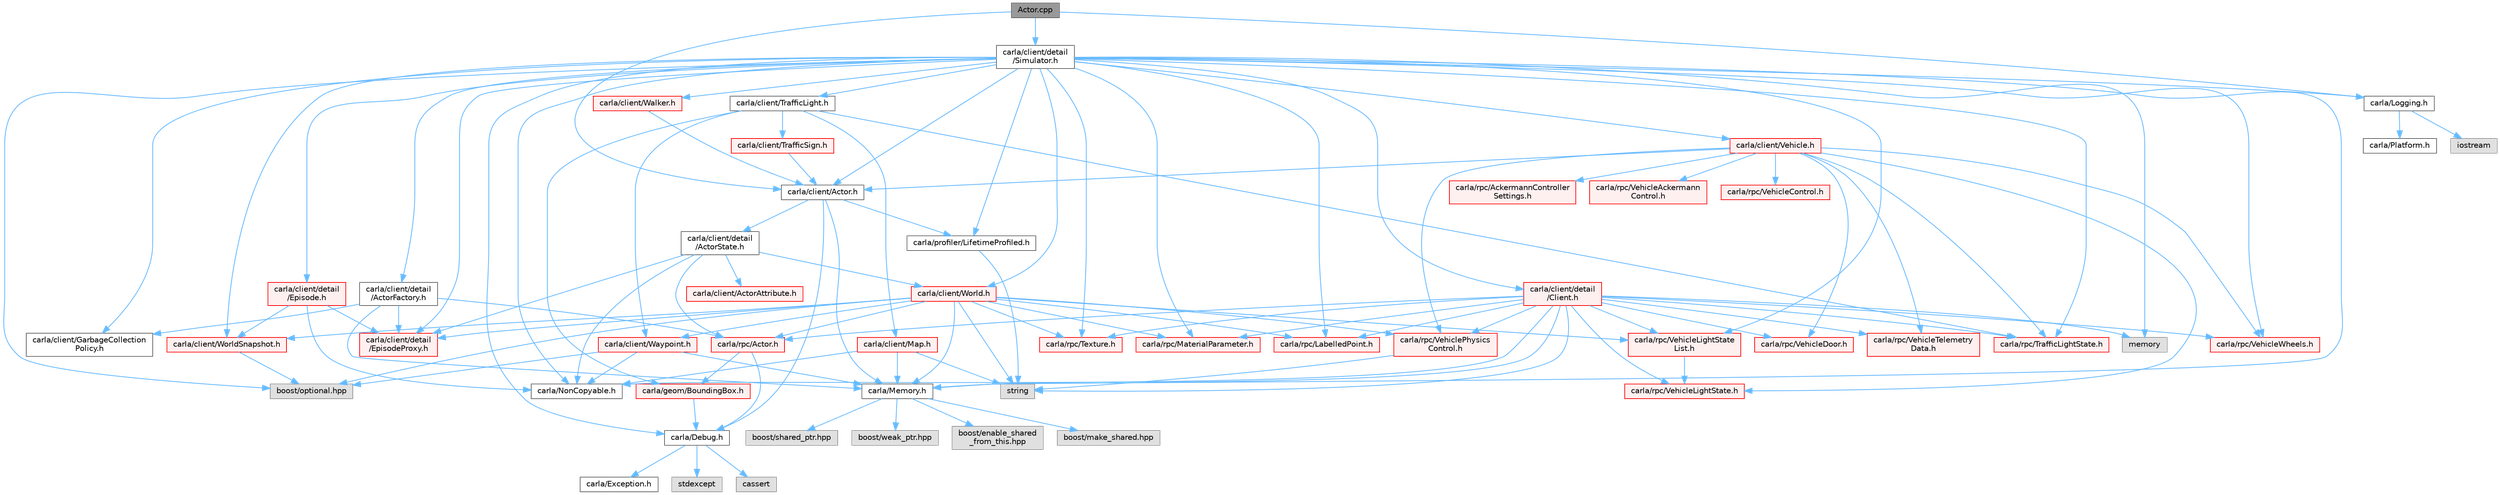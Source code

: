 digraph "Actor.cpp"
{
 // INTERACTIVE_SVG=YES
 // LATEX_PDF_SIZE
  bgcolor="transparent";
  edge [fontname=Helvetica,fontsize=10,labelfontname=Helvetica,labelfontsize=10];
  node [fontname=Helvetica,fontsize=10,shape=box,height=0.2,width=0.4];
  Node1 [id="Node000001",label="Actor.cpp",height=0.2,width=0.4,color="gray40", fillcolor="grey60", style="filled", fontcolor="black",tooltip=" "];
  Node1 -> Node2 [id="edge1_Node000001_Node000002",color="steelblue1",style="solid",tooltip=" "];
  Node2 [id="Node000002",label="carla/client/Actor.h",height=0.2,width=0.4,color="grey40", fillcolor="white", style="filled",URL="$da/d48/client_2Actor_8h.html",tooltip=" "];
  Node2 -> Node3 [id="edge2_Node000002_Node000003",color="steelblue1",style="solid",tooltip=" "];
  Node3 [id="Node000003",label="carla/Debug.h",height=0.2,width=0.4,color="grey40", fillcolor="white", style="filled",URL="$d4/deb/Debug_8h.html",tooltip=" "];
  Node3 -> Node4 [id="edge3_Node000003_Node000004",color="steelblue1",style="solid",tooltip=" "];
  Node4 [id="Node000004",label="carla/Exception.h",height=0.2,width=0.4,color="grey40", fillcolor="white", style="filled",URL="$d8/d8a/Exception_8h.html",tooltip=" "];
  Node3 -> Node5 [id="edge4_Node000003_Node000005",color="steelblue1",style="solid",tooltip=" "];
  Node5 [id="Node000005",label="stdexcept",height=0.2,width=0.4,color="grey60", fillcolor="#E0E0E0", style="filled",tooltip=" "];
  Node3 -> Node6 [id="edge5_Node000003_Node000006",color="steelblue1",style="solid",tooltip=" "];
  Node6 [id="Node000006",label="cassert",height=0.2,width=0.4,color="grey60", fillcolor="#E0E0E0", style="filled",tooltip=" "];
  Node2 -> Node7 [id="edge6_Node000002_Node000007",color="steelblue1",style="solid",tooltip=" "];
  Node7 [id="Node000007",label="carla/Memory.h",height=0.2,width=0.4,color="grey40", fillcolor="white", style="filled",URL="$de/d5c/Memory_8h.html",tooltip=" "];
  Node7 -> Node8 [id="edge7_Node000007_Node000008",color="steelblue1",style="solid",tooltip=" "];
  Node8 [id="Node000008",label="boost/enable_shared\l_from_this.hpp",height=0.2,width=0.4,color="grey60", fillcolor="#E0E0E0", style="filled",tooltip=" "];
  Node7 -> Node9 [id="edge8_Node000007_Node000009",color="steelblue1",style="solid",tooltip=" "];
  Node9 [id="Node000009",label="boost/make_shared.hpp",height=0.2,width=0.4,color="grey60", fillcolor="#E0E0E0", style="filled",tooltip=" "];
  Node7 -> Node10 [id="edge9_Node000007_Node000010",color="steelblue1",style="solid",tooltip=" "];
  Node10 [id="Node000010",label="boost/shared_ptr.hpp",height=0.2,width=0.4,color="grey60", fillcolor="#E0E0E0", style="filled",tooltip=" "];
  Node7 -> Node11 [id="edge10_Node000007_Node000011",color="steelblue1",style="solid",tooltip=" "];
  Node11 [id="Node000011",label="boost/weak_ptr.hpp",height=0.2,width=0.4,color="grey60", fillcolor="#E0E0E0", style="filled",tooltip=" "];
  Node2 -> Node12 [id="edge11_Node000002_Node000012",color="steelblue1",style="solid",tooltip=" "];
  Node12 [id="Node000012",label="carla/client/detail\l/ActorState.h",height=0.2,width=0.4,color="grey40", fillcolor="white", style="filled",URL="$d4/d22/client_2detail_2ActorState_8h.html",tooltip=" "];
  Node12 -> Node13 [id="edge12_Node000012_Node000013",color="steelblue1",style="solid",tooltip=" "];
  Node13 [id="Node000013",label="carla/NonCopyable.h",height=0.2,width=0.4,color="grey40", fillcolor="white", style="filled",URL="$d4/dd8/LibCarla_2source_2carla_2NonCopyable_8h.html",tooltip=" "];
  Node12 -> Node14 [id="edge13_Node000012_Node000014",color="steelblue1",style="solid",tooltip=" "];
  Node14 [id="Node000014",label="carla/client/World.h",height=0.2,width=0.4,color="red", fillcolor="#FFF0F0", style="filled",URL="$dd/d5b/World_8h.html",tooltip=" "];
  Node14 -> Node7 [id="edge14_Node000014_Node000007",color="steelblue1",style="solid",tooltip=" "];
  Node14 -> Node58 [id="edge15_Node000014_Node000058",color="steelblue1",style="solid",tooltip=" "];
  Node58 [id="Node000058",label="carla/client/Waypoint.h",height=0.2,width=0.4,color="red", fillcolor="#FFF0F0", style="filled",URL="$d0/d47/client_2Waypoint_8h.html",tooltip=" "];
  Node58 -> Node7 [id="edge16_Node000058_Node000007",color="steelblue1",style="solid",tooltip=" "];
  Node58 -> Node13 [id="edge17_Node000058_Node000013",color="steelblue1",style="solid",tooltip=" "];
  Node58 -> Node81 [id="edge18_Node000058_Node000081",color="steelblue1",style="solid",tooltip=" "];
  Node81 [id="Node000081",label="boost/optional.hpp",height=0.2,width=0.4,color="grey60", fillcolor="#E0E0E0", style="filled",tooltip=" "];
  Node14 -> Node97 [id="edge19_Node000014_Node000097",color="steelblue1",style="solid",tooltip=" "];
  Node97 [id="Node000097",label="carla/client/WorldSnapshot.h",height=0.2,width=0.4,color="red", fillcolor="#FFF0F0", style="filled",URL="$df/d11/WorldSnapshot_8h.html",tooltip=" "];
  Node97 -> Node81 [id="edge20_Node000097_Node000081",color="steelblue1",style="solid",tooltip=" "];
  Node14 -> Node19 [id="edge21_Node000014_Node000019",color="steelblue1",style="solid",tooltip=" "];
  Node19 [id="Node000019",label="carla/client/detail\l/EpisodeProxy.h",height=0.2,width=0.4,color="red", fillcolor="#FFF0F0", style="filled",URL="$dc/dc2/EpisodeProxy_8h.html",tooltip=" "];
  Node14 -> Node126 [id="edge22_Node000014_Node000126",color="steelblue1",style="solid",tooltip=" "];
  Node126 [id="Node000126",label="carla/rpc/Actor.h",height=0.2,width=0.4,color="red", fillcolor="#FFF0F0", style="filled",URL="$d8/d73/rpc_2Actor_8h.html",tooltip=" "];
  Node126 -> Node3 [id="edge23_Node000126_Node000003",color="steelblue1",style="solid",tooltip=" "];
  Node126 -> Node23 [id="edge24_Node000126_Node000023",color="steelblue1",style="solid",tooltip=" "];
  Node23 [id="Node000023",label="carla/geom/BoundingBox.h",height=0.2,width=0.4,color="red", fillcolor="#FFF0F0", style="filled",URL="$d2/dfe/LibCarla_2source_2carla_2geom_2BoundingBox_8h.html",tooltip=" "];
  Node23 -> Node3 [id="edge25_Node000023_Node000003",color="steelblue1",style="solid",tooltip=" "];
  Node14 -> Node152 [id="edge26_Node000014_Node000152",color="steelblue1",style="solid",tooltip=" "];
  Node152 [id="Node000152",label="carla/rpc/LabelledPoint.h",height=0.2,width=0.4,color="red", fillcolor="#FFF0F0", style="filled",URL="$d2/dd4/LabelledPoint_8h.html",tooltip=" "];
  Node14 -> Node155 [id="edge27_Node000014_Node000155",color="steelblue1",style="solid",tooltip=" "];
  Node155 [id="Node000155",label="carla/rpc/VehiclePhysics\lControl.h",height=0.2,width=0.4,color="red", fillcolor="#FFF0F0", style="filled",URL="$d1/d8e/LibCarla_2source_2carla_2rpc_2VehiclePhysicsControl_8h.html",tooltip=" "];
  Node155 -> Node60 [id="edge28_Node000155_Node000060",color="steelblue1",style="solid",tooltip=" "];
  Node60 [id="Node000060",label="string",height=0.2,width=0.4,color="grey60", fillcolor="#E0E0E0", style="filled",tooltip=" "];
  Node14 -> Node165 [id="edge29_Node000014_Node000165",color="steelblue1",style="solid",tooltip=" "];
  Node165 [id="Node000165",label="carla/rpc/VehicleLightState\lList.h",height=0.2,width=0.4,color="red", fillcolor="#FFF0F0", style="filled",URL="$d8/d09/VehicleLightStateList_8h.html",tooltip=" "];
  Node165 -> Node166 [id="edge30_Node000165_Node000166",color="steelblue1",style="solid",tooltip=" "];
  Node166 [id="Node000166",label="carla/rpc/VehicleLightState.h",height=0.2,width=0.4,color="red", fillcolor="#FFF0F0", style="filled",URL="$d8/d64/LibCarla_2source_2carla_2rpc_2VehicleLightState_8h.html",tooltip=" "];
  Node14 -> Node169 [id="edge31_Node000014_Node000169",color="steelblue1",style="solid",tooltip=" "];
  Node169 [id="Node000169",label="carla/rpc/Texture.h",height=0.2,width=0.4,color="red", fillcolor="#FFF0F0", style="filled",URL="$d9/dbf/Texture_8h.html",tooltip=" "];
  Node14 -> Node170 [id="edge32_Node000014_Node000170",color="steelblue1",style="solid",tooltip=" "];
  Node170 [id="Node000170",label="carla/rpc/MaterialParameter.h",height=0.2,width=0.4,color="red", fillcolor="#FFF0F0", style="filled",URL="$d7/d10/MaterialParameter_8h.html",tooltip=" "];
  Node14 -> Node60 [id="edge33_Node000014_Node000060",color="steelblue1",style="solid",tooltip=" "];
  Node14 -> Node81 [id="edge34_Node000014_Node000081",color="steelblue1",style="solid",tooltip=" "];
  Node12 -> Node171 [id="edge35_Node000012_Node000171",color="steelblue1",style="solid",tooltip=" "];
  Node171 [id="Node000171",label="carla/client/ActorAttribute.h",height=0.2,width=0.4,color="red", fillcolor="#FFF0F0", style="filled",URL="$d1/d5d/LibCarla_2source_2carla_2client_2ActorAttribute_8h.html",tooltip=" "];
  Node12 -> Node19 [id="edge36_Node000012_Node000019",color="steelblue1",style="solid",tooltip=" "];
  Node12 -> Node126 [id="edge37_Node000012_Node000126",color="steelblue1",style="solid",tooltip=" "];
  Node2 -> Node173 [id="edge38_Node000002_Node000173",color="steelblue1",style="solid",tooltip=" "];
  Node173 [id="Node000173",label="carla/profiler/LifetimeProfiled.h",height=0.2,width=0.4,color="grey40", fillcolor="white", style="filled",URL="$d9/dc4/LifetimeProfiled_8h.html",tooltip=" "];
  Node173 -> Node60 [id="edge39_Node000173_Node000060",color="steelblue1",style="solid",tooltip=" "];
  Node1 -> Node26 [id="edge40_Node000001_Node000026",color="steelblue1",style="solid",tooltip=" "];
  Node26 [id="Node000026",label="carla/Logging.h",height=0.2,width=0.4,color="grey40", fillcolor="white", style="filled",URL="$de/d87/Logging_8h.html",tooltip=" "];
  Node26 -> Node27 [id="edge41_Node000026_Node000027",color="steelblue1",style="solid",tooltip=" "];
  Node27 [id="Node000027",label="carla/Platform.h",height=0.2,width=0.4,color="grey40", fillcolor="white", style="filled",URL="$d9/dd0/Platform_8h.html",tooltip=" "];
  Node26 -> Node28 [id="edge42_Node000026_Node000028",color="steelblue1",style="solid",tooltip=" "];
  Node28 [id="Node000028",label="iostream",height=0.2,width=0.4,color="grey60", fillcolor="#E0E0E0", style="filled",tooltip=" "];
  Node1 -> Node174 [id="edge43_Node000001_Node000174",color="steelblue1",style="solid",tooltip=" "];
  Node174 [id="Node000174",label="carla/client/detail\l/Simulator.h",height=0.2,width=0.4,color="grey40", fillcolor="white", style="filled",URL="$d6/d4a/Simulator_8h.html",tooltip=" "];
  Node174 -> Node3 [id="edge44_Node000174_Node000003",color="steelblue1",style="solid",tooltip=" "];
  Node174 -> Node26 [id="edge45_Node000174_Node000026",color="steelblue1",style="solid",tooltip=" "];
  Node174 -> Node7 [id="edge46_Node000174_Node000007",color="steelblue1",style="solid",tooltip=" "];
  Node174 -> Node13 [id="edge47_Node000174_Node000013",color="steelblue1",style="solid",tooltip=" "];
  Node174 -> Node2 [id="edge48_Node000174_Node000002",color="steelblue1",style="solid",tooltip=" "];
  Node174 -> Node175 [id="edge49_Node000174_Node000175",color="steelblue1",style="solid",tooltip=" "];
  Node175 [id="Node000175",label="carla/client/GarbageCollection\lPolicy.h",height=0.2,width=0.4,color="grey40", fillcolor="white", style="filled",URL="$d7/dc8/GarbageCollectionPolicy_8h.html",tooltip=" "];
  Node174 -> Node176 [id="edge50_Node000174_Node000176",color="steelblue1",style="solid",tooltip=" "];
  Node176 [id="Node000176",label="carla/client/TrafficLight.h",height=0.2,width=0.4,color="grey40", fillcolor="white", style="filled",URL="$d5/d9e/TrafficLight_8h.html",tooltip=" "];
  Node176 -> Node177 [id="edge51_Node000176_Node000177",color="steelblue1",style="solid",tooltip=" "];
  Node177 [id="Node000177",label="carla/client/TrafficSign.h",height=0.2,width=0.4,color="red", fillcolor="#FFF0F0", style="filled",URL="$d6/d83/TrafficSign_8h.html",tooltip=" "];
  Node177 -> Node2 [id="edge52_Node000177_Node000002",color="steelblue1",style="solid",tooltip=" "];
  Node176 -> Node103 [id="edge53_Node000176_Node000103",color="steelblue1",style="solid",tooltip=" "];
  Node103 [id="Node000103",label="carla/rpc/TrafficLightState.h",height=0.2,width=0.4,color="red", fillcolor="#FFF0F0", style="filled",URL="$d1/d16/LibCarla_2source_2carla_2rpc_2TrafficLightState_8h.html",tooltip=" "];
  Node176 -> Node58 [id="edge54_Node000176_Node000058",color="steelblue1",style="solid",tooltip=" "];
  Node176 -> Node178 [id="edge55_Node000176_Node000178",color="steelblue1",style="solid",tooltip=" "];
  Node178 [id="Node000178",label="carla/client/Map.h",height=0.2,width=0.4,color="red", fillcolor="#FFF0F0", style="filled",URL="$d4/d9d/client_2Map_8h.html",tooltip=" "];
  Node178 -> Node7 [id="edge56_Node000178_Node000007",color="steelblue1",style="solid",tooltip=" "];
  Node178 -> Node13 [id="edge57_Node000178_Node000013",color="steelblue1",style="solid",tooltip=" "];
  Node178 -> Node60 [id="edge58_Node000178_Node000060",color="steelblue1",style="solid",tooltip=" "];
  Node176 -> Node23 [id="edge59_Node000176_Node000023",color="steelblue1",style="solid",tooltip=" "];
  Node174 -> Node196 [id="edge60_Node000174_Node000196",color="steelblue1",style="solid",tooltip=" "];
  Node196 [id="Node000196",label="carla/client/Vehicle.h",height=0.2,width=0.4,color="red", fillcolor="#FFF0F0", style="filled",URL="$d9/d18/Vehicle_8h.html",tooltip=" "];
  Node196 -> Node2 [id="edge61_Node000196_Node000002",color="steelblue1",style="solid",tooltip=" "];
  Node196 -> Node197 [id="edge62_Node000196_Node000197",color="steelblue1",style="solid",tooltip=" "];
  Node197 [id="Node000197",label="carla/rpc/AckermannController\lSettings.h",height=0.2,width=0.4,color="red", fillcolor="#FFF0F0", style="filled",URL="$d0/d10/LibCarla_2source_2carla_2rpc_2AckermannControllerSettings_8h.html",tooltip=" "];
  Node196 -> Node103 [id="edge63_Node000196_Node000103",color="steelblue1",style="solid",tooltip=" "];
  Node196 -> Node200 [id="edge64_Node000196_Node000200",color="steelblue1",style="solid",tooltip=" "];
  Node200 [id="Node000200",label="carla/rpc/VehicleAckermann\lControl.h",height=0.2,width=0.4,color="red", fillcolor="#FFF0F0", style="filled",URL="$dc/def/LibCarla_2source_2carla_2rpc_2VehicleAckermannControl_8h.html",tooltip=" "];
  Node196 -> Node104 [id="edge65_Node000196_Node000104",color="steelblue1",style="solid",tooltip=" "];
  Node104 [id="Node000104",label="carla/rpc/VehicleControl.h",height=0.2,width=0.4,color="red", fillcolor="#FFF0F0", style="filled",URL="$dd/d28/LibCarla_2source_2carla_2rpc_2VehicleControl_8h.html",tooltip=" "];
  Node196 -> Node203 [id="edge66_Node000196_Node000203",color="steelblue1",style="solid",tooltip=" "];
  Node203 [id="Node000203",label="carla/rpc/VehicleDoor.h",height=0.2,width=0.4,color="red", fillcolor="#FFF0F0", style="filled",URL="$da/dc3/VehicleDoor_8h.html",tooltip=" "];
  Node196 -> Node166 [id="edge67_Node000196_Node000166",color="steelblue1",style="solid",tooltip=" "];
  Node196 -> Node155 [id="edge68_Node000196_Node000155",color="steelblue1",style="solid",tooltip=" "];
  Node196 -> Node204 [id="edge69_Node000196_Node000204",color="steelblue1",style="solid",tooltip=" "];
  Node204 [id="Node000204",label="carla/rpc/VehicleTelemetry\lData.h",height=0.2,width=0.4,color="red", fillcolor="#FFF0F0", style="filled",URL="$d3/d90/LibCarla_2source_2carla_2rpc_2VehicleTelemetryData_8h.html",tooltip=" "];
  Node196 -> Node206 [id="edge70_Node000196_Node000206",color="steelblue1",style="solid",tooltip=" "];
  Node206 [id="Node000206",label="carla/rpc/VehicleWheels.h",height=0.2,width=0.4,color="red", fillcolor="#FFF0F0", style="filled",URL="$d2/d02/VehicleWheels_8h.html",tooltip=" "];
  Node174 -> Node213 [id="edge71_Node000174_Node000213",color="steelblue1",style="solid",tooltip=" "];
  Node213 [id="Node000213",label="carla/client/Walker.h",height=0.2,width=0.4,color="red", fillcolor="#FFF0F0", style="filled",URL="$d5/d10/Walker_8h.html",tooltip=" "];
  Node213 -> Node2 [id="edge72_Node000213_Node000002",color="steelblue1",style="solid",tooltip=" "];
  Node174 -> Node14 [id="edge73_Node000174_Node000014",color="steelblue1",style="solid",tooltip=" "];
  Node174 -> Node97 [id="edge74_Node000174_Node000097",color="steelblue1",style="solid",tooltip=" "];
  Node174 -> Node222 [id="edge75_Node000174_Node000222",color="steelblue1",style="solid",tooltip=" "];
  Node222 [id="Node000222",label="carla/client/detail\l/ActorFactory.h",height=0.2,width=0.4,color="grey40", fillcolor="white", style="filled",URL="$d7/dae/ActorFactory_8h.html",tooltip=" "];
  Node222 -> Node7 [id="edge76_Node000222_Node000007",color="steelblue1",style="solid",tooltip=" "];
  Node222 -> Node175 [id="edge77_Node000222_Node000175",color="steelblue1",style="solid",tooltip=" "];
  Node222 -> Node19 [id="edge78_Node000222_Node000019",color="steelblue1",style="solid",tooltip=" "];
  Node222 -> Node126 [id="edge79_Node000222_Node000126",color="steelblue1",style="solid",tooltip=" "];
  Node174 -> Node223 [id="edge80_Node000174_Node000223",color="steelblue1",style="solid",tooltip=" "];
  Node223 [id="Node000223",label="carla/client/detail\l/Client.h",height=0.2,width=0.4,color="red", fillcolor="#FFF0F0", style="filled",URL="$df/d8b/client_2detail_2Client_8h.html",tooltip=" "];
  Node223 -> Node7 [id="edge81_Node000223_Node000007",color="steelblue1",style="solid",tooltip=" "];
  Node223 -> Node13 [id="edge82_Node000223_Node000013",color="steelblue1",style="solid",tooltip=" "];
  Node223 -> Node126 [id="edge83_Node000223_Node000126",color="steelblue1",style="solid",tooltip=" "];
  Node223 -> Node152 [id="edge84_Node000223_Node000152",color="steelblue1",style="solid",tooltip=" "];
  Node223 -> Node103 [id="edge85_Node000223_Node000103",color="steelblue1",style="solid",tooltip=" "];
  Node223 -> Node203 [id="edge86_Node000223_Node000203",color="steelblue1",style="solid",tooltip=" "];
  Node223 -> Node165 [id="edge87_Node000223_Node000165",color="steelblue1",style="solid",tooltip=" "];
  Node223 -> Node166 [id="edge88_Node000223_Node000166",color="steelblue1",style="solid",tooltip=" "];
  Node223 -> Node155 [id="edge89_Node000223_Node000155",color="steelblue1",style="solid",tooltip=" "];
  Node223 -> Node204 [id="edge90_Node000223_Node000204",color="steelblue1",style="solid",tooltip=" "];
  Node223 -> Node206 [id="edge91_Node000223_Node000206",color="steelblue1",style="solid",tooltip=" "];
  Node223 -> Node169 [id="edge92_Node000223_Node000169",color="steelblue1",style="solid",tooltip=" "];
  Node223 -> Node170 [id="edge93_Node000223_Node000170",color="steelblue1",style="solid",tooltip=" "];
  Node223 -> Node21 [id="edge94_Node000223_Node000021",color="steelblue1",style="solid",tooltip=" "];
  Node21 [id="Node000021",label="memory",height=0.2,width=0.4,color="grey60", fillcolor="#E0E0E0", style="filled",tooltip=" "];
  Node223 -> Node60 [id="edge95_Node000223_Node000060",color="steelblue1",style="solid",tooltip=" "];
  Node174 -> Node91 [id="edge96_Node000174_Node000091",color="steelblue1",style="solid",tooltip=" "];
  Node91 [id="Node000091",label="carla/client/detail\l/Episode.h",height=0.2,width=0.4,color="red", fillcolor="#FFF0F0", style="filled",URL="$d9/d9e/Episode_8h.html",tooltip=" "];
  Node91 -> Node13 [id="edge97_Node000091_Node000013",color="steelblue1",style="solid",tooltip=" "];
  Node91 -> Node97 [id="edge98_Node000091_Node000097",color="steelblue1",style="solid",tooltip=" "];
  Node91 -> Node19 [id="edge99_Node000091_Node000019",color="steelblue1",style="solid",tooltip=" "];
  Node174 -> Node19 [id="edge100_Node000174_Node000019",color="steelblue1",style="solid",tooltip=" "];
  Node174 -> Node173 [id="edge101_Node000174_Node000173",color="steelblue1",style="solid",tooltip=" "];
  Node174 -> Node103 [id="edge102_Node000174_Node000103",color="steelblue1",style="solid",tooltip=" "];
  Node174 -> Node165 [id="edge103_Node000174_Node000165",color="steelblue1",style="solid",tooltip=" "];
  Node174 -> Node152 [id="edge104_Node000174_Node000152",color="steelblue1",style="solid",tooltip=" "];
  Node174 -> Node206 [id="edge105_Node000174_Node000206",color="steelblue1",style="solid",tooltip=" "];
  Node174 -> Node169 [id="edge106_Node000174_Node000169",color="steelblue1",style="solid",tooltip=" "];
  Node174 -> Node170 [id="edge107_Node000174_Node000170",color="steelblue1",style="solid",tooltip=" "];
  Node174 -> Node81 [id="edge108_Node000174_Node000081",color="steelblue1",style="solid",tooltip=" "];
  Node174 -> Node21 [id="edge109_Node000174_Node000021",color="steelblue1",style="solid",tooltip=" "];
}
